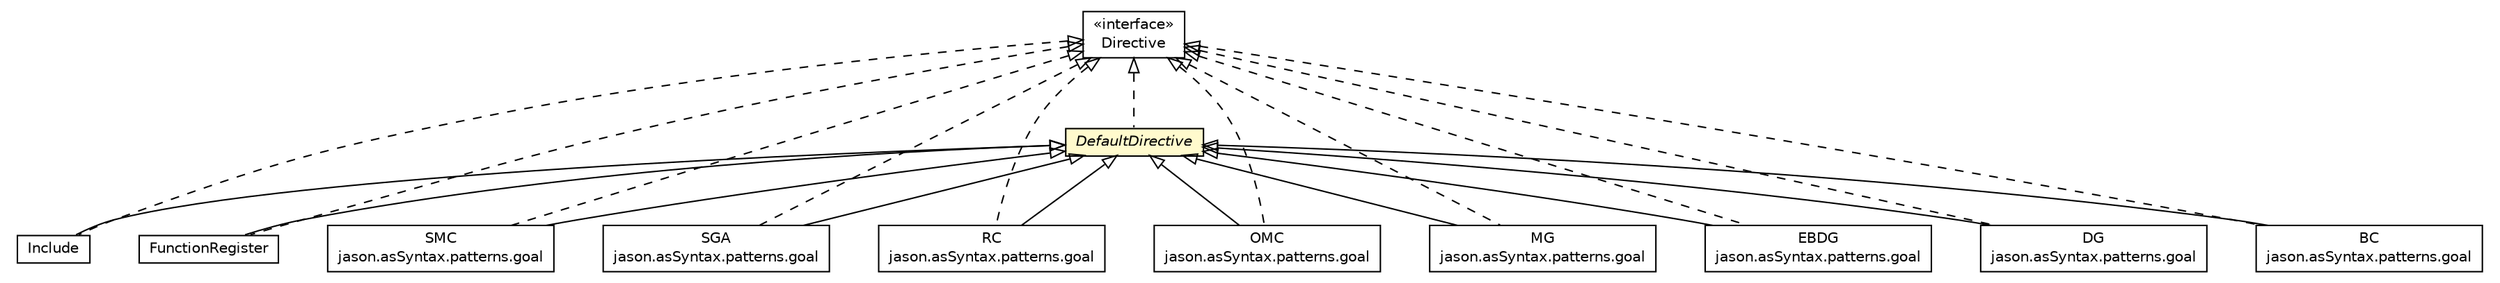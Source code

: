 #!/usr/local/bin/dot
#
# Class diagram 
# Generated by UMLGraph version R5_6 (http://www.umlgraph.org/)
#

digraph G {
	edge [fontname="Helvetica",fontsize=10,labelfontname="Helvetica",labelfontsize=10];
	node [fontname="Helvetica",fontsize=10,shape=plaintext];
	nodesep=0.25;
	ranksep=0.5;
	// jason.asSyntax.directives.Include
	c24680 [label=<<table title="jason.asSyntax.directives.Include" border="0" cellborder="1" cellspacing="0" cellpadding="2" port="p" href="./Include.html">
		<tr><td><table border="0" cellspacing="0" cellpadding="1">
<tr><td align="center" balign="center"> Include </td></tr>
		</table></td></tr>
		</table>>, URL="./Include.html", fontname="Helvetica", fontcolor="black", fontsize=10.0];
	// jason.asSyntax.directives.FunctionRegister
	c24681 [label=<<table title="jason.asSyntax.directives.FunctionRegister" border="0" cellborder="1" cellspacing="0" cellpadding="2" port="p" href="./FunctionRegister.html">
		<tr><td><table border="0" cellspacing="0" cellpadding="1">
<tr><td align="center" balign="center"> FunctionRegister </td></tr>
		</table></td></tr>
		</table>>, URL="./FunctionRegister.html", fontname="Helvetica", fontcolor="black", fontsize=10.0];
	// jason.asSyntax.directives.Directive
	c24683 [label=<<table title="jason.asSyntax.directives.Directive" border="0" cellborder="1" cellspacing="0" cellpadding="2" port="p" href="./Directive.html">
		<tr><td><table border="0" cellspacing="0" cellpadding="1">
<tr><td align="center" balign="center"> &#171;interface&#187; </td></tr>
<tr><td align="center" balign="center"> Directive </td></tr>
		</table></td></tr>
		</table>>, URL="./Directive.html", fontname="Helvetica", fontcolor="black", fontsize=10.0];
	// jason.asSyntax.directives.DefaultDirective
	c24684 [label=<<table title="jason.asSyntax.directives.DefaultDirective" border="0" cellborder="1" cellspacing="0" cellpadding="2" port="p" bgcolor="lemonChiffon" href="./DefaultDirective.html">
		<tr><td><table border="0" cellspacing="0" cellpadding="1">
<tr><td align="center" balign="center"><font face="Helvetica-Oblique"> DefaultDirective </font></td></tr>
		</table></td></tr>
		</table>>, URL="./DefaultDirective.html", fontname="Helvetica", fontcolor="black", fontsize=10.0];
	// jason.asSyntax.patterns.goal.SMC
	c24685 [label=<<table title="jason.asSyntax.patterns.goal.SMC" border="0" cellborder="1" cellspacing="0" cellpadding="2" port="p" href="../patterns/goal/SMC.html">
		<tr><td><table border="0" cellspacing="0" cellpadding="1">
<tr><td align="center" balign="center"> SMC </td></tr>
<tr><td align="center" balign="center"> jason.asSyntax.patterns.goal </td></tr>
		</table></td></tr>
		</table>>, URL="../patterns/goal/SMC.html", fontname="Helvetica", fontcolor="black", fontsize=10.0];
	// jason.asSyntax.patterns.goal.SGA
	c24686 [label=<<table title="jason.asSyntax.patterns.goal.SGA" border="0" cellborder="1" cellspacing="0" cellpadding="2" port="p" href="../patterns/goal/SGA.html">
		<tr><td><table border="0" cellspacing="0" cellpadding="1">
<tr><td align="center" balign="center"> SGA </td></tr>
<tr><td align="center" balign="center"> jason.asSyntax.patterns.goal </td></tr>
		</table></td></tr>
		</table>>, URL="../patterns/goal/SGA.html", fontname="Helvetica", fontcolor="black", fontsize=10.0];
	// jason.asSyntax.patterns.goal.RC
	c24687 [label=<<table title="jason.asSyntax.patterns.goal.RC" border="0" cellborder="1" cellspacing="0" cellpadding="2" port="p" href="../patterns/goal/RC.html">
		<tr><td><table border="0" cellspacing="0" cellpadding="1">
<tr><td align="center" balign="center"> RC </td></tr>
<tr><td align="center" balign="center"> jason.asSyntax.patterns.goal </td></tr>
		</table></td></tr>
		</table>>, URL="../patterns/goal/RC.html", fontname="Helvetica", fontcolor="black", fontsize=10.0];
	// jason.asSyntax.patterns.goal.OMC
	c24688 [label=<<table title="jason.asSyntax.patterns.goal.OMC" border="0" cellborder="1" cellspacing="0" cellpadding="2" port="p" href="../patterns/goal/OMC.html">
		<tr><td><table border="0" cellspacing="0" cellpadding="1">
<tr><td align="center" balign="center"> OMC </td></tr>
<tr><td align="center" balign="center"> jason.asSyntax.patterns.goal </td></tr>
		</table></td></tr>
		</table>>, URL="../patterns/goal/OMC.html", fontname="Helvetica", fontcolor="black", fontsize=10.0];
	// jason.asSyntax.patterns.goal.MG
	c24689 [label=<<table title="jason.asSyntax.patterns.goal.MG" border="0" cellborder="1" cellspacing="0" cellpadding="2" port="p" href="../patterns/goal/MG.html">
		<tr><td><table border="0" cellspacing="0" cellpadding="1">
<tr><td align="center" balign="center"> MG </td></tr>
<tr><td align="center" balign="center"> jason.asSyntax.patterns.goal </td></tr>
		</table></td></tr>
		</table>>, URL="../patterns/goal/MG.html", fontname="Helvetica", fontcolor="black", fontsize=10.0];
	// jason.asSyntax.patterns.goal.EBDG
	c24690 [label=<<table title="jason.asSyntax.patterns.goal.EBDG" border="0" cellborder="1" cellspacing="0" cellpadding="2" port="p" href="../patterns/goal/EBDG.html">
		<tr><td><table border="0" cellspacing="0" cellpadding="1">
<tr><td align="center" balign="center"> EBDG </td></tr>
<tr><td align="center" balign="center"> jason.asSyntax.patterns.goal </td></tr>
		</table></td></tr>
		</table>>, URL="../patterns/goal/EBDG.html", fontname="Helvetica", fontcolor="black", fontsize=10.0];
	// jason.asSyntax.patterns.goal.DG
	c24691 [label=<<table title="jason.asSyntax.patterns.goal.DG" border="0" cellborder="1" cellspacing="0" cellpadding="2" port="p" href="../patterns/goal/DG.html">
		<tr><td><table border="0" cellspacing="0" cellpadding="1">
<tr><td align="center" balign="center"> DG </td></tr>
<tr><td align="center" balign="center"> jason.asSyntax.patterns.goal </td></tr>
		</table></td></tr>
		</table>>, URL="../patterns/goal/DG.html", fontname="Helvetica", fontcolor="black", fontsize=10.0];
	// jason.asSyntax.patterns.goal.BC
	c24693 [label=<<table title="jason.asSyntax.patterns.goal.BC" border="0" cellborder="1" cellspacing="0" cellpadding="2" port="p" href="../patterns/goal/BC.html">
		<tr><td><table border="0" cellspacing="0" cellpadding="1">
<tr><td align="center" balign="center"> BC </td></tr>
<tr><td align="center" balign="center"> jason.asSyntax.patterns.goal </td></tr>
		</table></td></tr>
		</table>>, URL="../patterns/goal/BC.html", fontname="Helvetica", fontcolor="black", fontsize=10.0];
	//jason.asSyntax.directives.Include extends jason.asSyntax.directives.DefaultDirective
	c24684:p -> c24680:p [dir=back,arrowtail=empty];
	//jason.asSyntax.directives.Include implements jason.asSyntax.directives.Directive
	c24683:p -> c24680:p [dir=back,arrowtail=empty,style=dashed];
	//jason.asSyntax.directives.FunctionRegister extends jason.asSyntax.directives.DefaultDirective
	c24684:p -> c24681:p [dir=back,arrowtail=empty];
	//jason.asSyntax.directives.FunctionRegister implements jason.asSyntax.directives.Directive
	c24683:p -> c24681:p [dir=back,arrowtail=empty,style=dashed];
	//jason.asSyntax.directives.DefaultDirective implements jason.asSyntax.directives.Directive
	c24683:p -> c24684:p [dir=back,arrowtail=empty,style=dashed];
	//jason.asSyntax.patterns.goal.SMC extends jason.asSyntax.directives.DefaultDirective
	c24684:p -> c24685:p [dir=back,arrowtail=empty];
	//jason.asSyntax.patterns.goal.SMC implements jason.asSyntax.directives.Directive
	c24683:p -> c24685:p [dir=back,arrowtail=empty,style=dashed];
	//jason.asSyntax.patterns.goal.SGA extends jason.asSyntax.directives.DefaultDirective
	c24684:p -> c24686:p [dir=back,arrowtail=empty];
	//jason.asSyntax.patterns.goal.SGA implements jason.asSyntax.directives.Directive
	c24683:p -> c24686:p [dir=back,arrowtail=empty,style=dashed];
	//jason.asSyntax.patterns.goal.RC extends jason.asSyntax.directives.DefaultDirective
	c24684:p -> c24687:p [dir=back,arrowtail=empty];
	//jason.asSyntax.patterns.goal.RC implements jason.asSyntax.directives.Directive
	c24683:p -> c24687:p [dir=back,arrowtail=empty,style=dashed];
	//jason.asSyntax.patterns.goal.OMC extends jason.asSyntax.directives.DefaultDirective
	c24684:p -> c24688:p [dir=back,arrowtail=empty];
	//jason.asSyntax.patterns.goal.OMC implements jason.asSyntax.directives.Directive
	c24683:p -> c24688:p [dir=back,arrowtail=empty,style=dashed];
	//jason.asSyntax.patterns.goal.MG extends jason.asSyntax.directives.DefaultDirective
	c24684:p -> c24689:p [dir=back,arrowtail=empty];
	//jason.asSyntax.patterns.goal.MG implements jason.asSyntax.directives.Directive
	c24683:p -> c24689:p [dir=back,arrowtail=empty,style=dashed];
	//jason.asSyntax.patterns.goal.EBDG extends jason.asSyntax.directives.DefaultDirective
	c24684:p -> c24690:p [dir=back,arrowtail=empty];
	//jason.asSyntax.patterns.goal.EBDG implements jason.asSyntax.directives.Directive
	c24683:p -> c24690:p [dir=back,arrowtail=empty,style=dashed];
	//jason.asSyntax.patterns.goal.DG extends jason.asSyntax.directives.DefaultDirective
	c24684:p -> c24691:p [dir=back,arrowtail=empty];
	//jason.asSyntax.patterns.goal.DG implements jason.asSyntax.directives.Directive
	c24683:p -> c24691:p [dir=back,arrowtail=empty,style=dashed];
	//jason.asSyntax.patterns.goal.BC extends jason.asSyntax.directives.DefaultDirective
	c24684:p -> c24693:p [dir=back,arrowtail=empty];
	//jason.asSyntax.patterns.goal.BC implements jason.asSyntax.directives.Directive
	c24683:p -> c24693:p [dir=back,arrowtail=empty,style=dashed];
}

